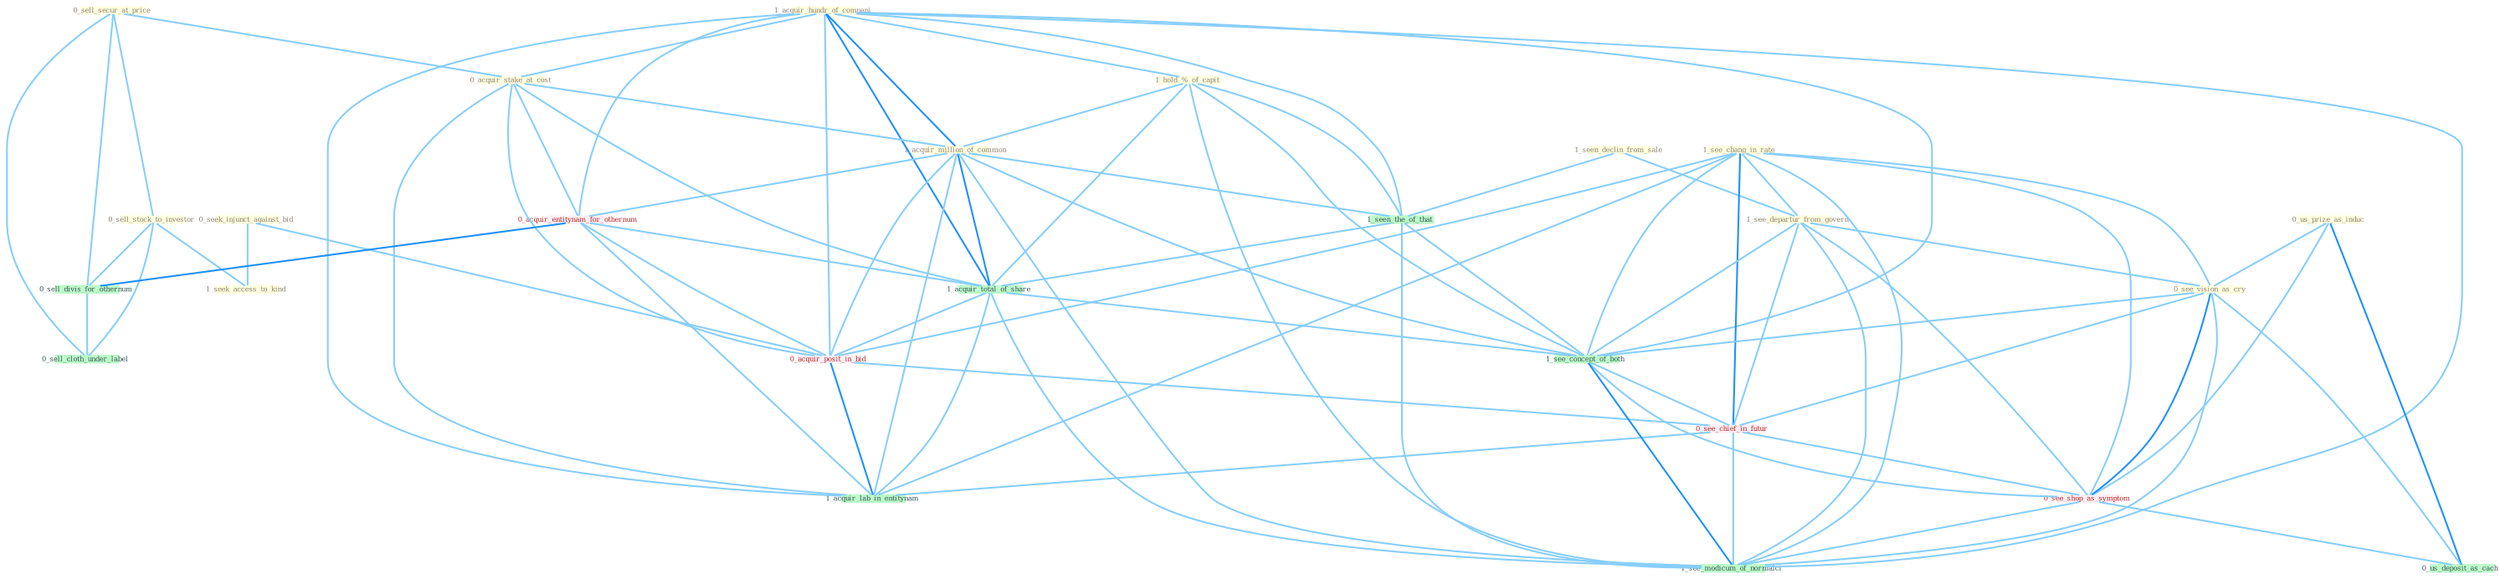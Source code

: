 Graph G{ 
    node
    [shape=polygon,style=filled,width=.5,height=.06,color="#BDFCC9",fixedsize=true,fontsize=4,
    fontcolor="#2f4f4f"];
    {node
    [color="#ffffe0", fontcolor="#8b7d6b"] "0_sell_secur_at_price " "1_seen_declin_from_sale " "1_acquir_hundr_of_compani " "0_seek_injunct_against_bid " "1_hold_%_of_capit " "0_sell_stock_to_investor " "0_us_prize_as_induc " "0_acquir_stake_at_cost " "1_seek_access_to_kind " "1_see_chang_in_rate " "1_acquir_million_of_common " "1_see_departur_from_govern " "0_see_vision_as_cry "}
{node [color="#fff0f5", fontcolor="#b22222"] "0_acquir_entitynam_for_othernum " "0_acquir_posit_in_bid " "0_see_chief_in_futur " "0_see_shop_as_symptom "}
edge [color="#B0E2FF"];

	"0_sell_secur_at_price " -- "0_sell_stock_to_investor " [w="1", color="#87cefa" ];
	"0_sell_secur_at_price " -- "0_acquir_stake_at_cost " [w="1", color="#87cefa" ];
	"0_sell_secur_at_price " -- "0_sell_divis_for_othernum " [w="1", color="#87cefa" ];
	"0_sell_secur_at_price " -- "0_sell_cloth_under_label " [w="1", color="#87cefa" ];
	"1_seen_declin_from_sale " -- "1_see_departur_from_govern " [w="1", color="#87cefa" ];
	"1_seen_declin_from_sale " -- "1_seen_the_of_that " [w="1", color="#87cefa" ];
	"1_acquir_hundr_of_compani " -- "1_hold_%_of_capit " [w="1", color="#87cefa" ];
	"1_acquir_hundr_of_compani " -- "0_acquir_stake_at_cost " [w="1", color="#87cefa" ];
	"1_acquir_hundr_of_compani " -- "1_acquir_million_of_common " [w="2", color="#1e90ff" , len=0.8];
	"1_acquir_hundr_of_compani " -- "0_acquir_entitynam_for_othernum " [w="1", color="#87cefa" ];
	"1_acquir_hundr_of_compani " -- "1_seen_the_of_that " [w="1", color="#87cefa" ];
	"1_acquir_hundr_of_compani " -- "1_acquir_total_of_share " [w="2", color="#1e90ff" , len=0.8];
	"1_acquir_hundr_of_compani " -- "0_acquir_posit_in_bid " [w="1", color="#87cefa" ];
	"1_acquir_hundr_of_compani " -- "1_see_concept_of_both " [w="1", color="#87cefa" ];
	"1_acquir_hundr_of_compani " -- "1_acquir_lab_in_entitynam " [w="1", color="#87cefa" ];
	"1_acquir_hundr_of_compani " -- "1_see_modicum_of_normalci " [w="1", color="#87cefa" ];
	"0_seek_injunct_against_bid " -- "1_seek_access_to_kind " [w="1", color="#87cefa" ];
	"0_seek_injunct_against_bid " -- "0_acquir_posit_in_bid " [w="1", color="#87cefa" ];
	"1_hold_%_of_capit " -- "1_acquir_million_of_common " [w="1", color="#87cefa" ];
	"1_hold_%_of_capit " -- "1_seen_the_of_that " [w="1", color="#87cefa" ];
	"1_hold_%_of_capit " -- "1_acquir_total_of_share " [w="1", color="#87cefa" ];
	"1_hold_%_of_capit " -- "1_see_concept_of_both " [w="1", color="#87cefa" ];
	"1_hold_%_of_capit " -- "1_see_modicum_of_normalci " [w="1", color="#87cefa" ];
	"0_sell_stock_to_investor " -- "1_seek_access_to_kind " [w="1", color="#87cefa" ];
	"0_sell_stock_to_investor " -- "0_sell_divis_for_othernum " [w="1", color="#87cefa" ];
	"0_sell_stock_to_investor " -- "0_sell_cloth_under_label " [w="1", color="#87cefa" ];
	"0_us_prize_as_induc " -- "0_see_vision_as_cry " [w="1", color="#87cefa" ];
	"0_us_prize_as_induc " -- "0_see_shop_as_symptom " [w="1", color="#87cefa" ];
	"0_us_prize_as_induc " -- "0_us_deposit_as_cach " [w="2", color="#1e90ff" , len=0.8];
	"0_acquir_stake_at_cost " -- "1_acquir_million_of_common " [w="1", color="#87cefa" ];
	"0_acquir_stake_at_cost " -- "0_acquir_entitynam_for_othernum " [w="1", color="#87cefa" ];
	"0_acquir_stake_at_cost " -- "1_acquir_total_of_share " [w="1", color="#87cefa" ];
	"0_acquir_stake_at_cost " -- "0_acquir_posit_in_bid " [w="1", color="#87cefa" ];
	"0_acquir_stake_at_cost " -- "1_acquir_lab_in_entitynam " [w="1", color="#87cefa" ];
	"1_see_chang_in_rate " -- "1_see_departur_from_govern " [w="1", color="#87cefa" ];
	"1_see_chang_in_rate " -- "0_see_vision_as_cry " [w="1", color="#87cefa" ];
	"1_see_chang_in_rate " -- "0_acquir_posit_in_bid " [w="1", color="#87cefa" ];
	"1_see_chang_in_rate " -- "1_see_concept_of_both " [w="1", color="#87cefa" ];
	"1_see_chang_in_rate " -- "0_see_chief_in_futur " [w="2", color="#1e90ff" , len=0.8];
	"1_see_chang_in_rate " -- "0_see_shop_as_symptom " [w="1", color="#87cefa" ];
	"1_see_chang_in_rate " -- "1_acquir_lab_in_entitynam " [w="1", color="#87cefa" ];
	"1_see_chang_in_rate " -- "1_see_modicum_of_normalci " [w="1", color="#87cefa" ];
	"1_acquir_million_of_common " -- "0_acquir_entitynam_for_othernum " [w="1", color="#87cefa" ];
	"1_acquir_million_of_common " -- "1_seen_the_of_that " [w="1", color="#87cefa" ];
	"1_acquir_million_of_common " -- "1_acquir_total_of_share " [w="2", color="#1e90ff" , len=0.8];
	"1_acquir_million_of_common " -- "0_acquir_posit_in_bid " [w="1", color="#87cefa" ];
	"1_acquir_million_of_common " -- "1_see_concept_of_both " [w="1", color="#87cefa" ];
	"1_acquir_million_of_common " -- "1_acquir_lab_in_entitynam " [w="1", color="#87cefa" ];
	"1_acquir_million_of_common " -- "1_see_modicum_of_normalci " [w="1", color="#87cefa" ];
	"1_see_departur_from_govern " -- "0_see_vision_as_cry " [w="1", color="#87cefa" ];
	"1_see_departur_from_govern " -- "1_see_concept_of_both " [w="1", color="#87cefa" ];
	"1_see_departur_from_govern " -- "0_see_chief_in_futur " [w="1", color="#87cefa" ];
	"1_see_departur_from_govern " -- "0_see_shop_as_symptom " [w="1", color="#87cefa" ];
	"1_see_departur_from_govern " -- "1_see_modicum_of_normalci " [w="1", color="#87cefa" ];
	"0_see_vision_as_cry " -- "1_see_concept_of_both " [w="1", color="#87cefa" ];
	"0_see_vision_as_cry " -- "0_see_chief_in_futur " [w="1", color="#87cefa" ];
	"0_see_vision_as_cry " -- "0_see_shop_as_symptom " [w="2", color="#1e90ff" , len=0.8];
	"0_see_vision_as_cry " -- "0_us_deposit_as_cach " [w="1", color="#87cefa" ];
	"0_see_vision_as_cry " -- "1_see_modicum_of_normalci " [w="1", color="#87cefa" ];
	"0_acquir_entitynam_for_othernum " -- "0_sell_divis_for_othernum " [w="2", color="#1e90ff" , len=0.8];
	"0_acquir_entitynam_for_othernum " -- "1_acquir_total_of_share " [w="1", color="#87cefa" ];
	"0_acquir_entitynam_for_othernum " -- "0_acquir_posit_in_bid " [w="1", color="#87cefa" ];
	"0_acquir_entitynam_for_othernum " -- "1_acquir_lab_in_entitynam " [w="1", color="#87cefa" ];
	"1_seen_the_of_that " -- "1_acquir_total_of_share " [w="1", color="#87cefa" ];
	"1_seen_the_of_that " -- "1_see_concept_of_both " [w="1", color="#87cefa" ];
	"1_seen_the_of_that " -- "1_see_modicum_of_normalci " [w="1", color="#87cefa" ];
	"0_sell_divis_for_othernum " -- "0_sell_cloth_under_label " [w="1", color="#87cefa" ];
	"1_acquir_total_of_share " -- "0_acquir_posit_in_bid " [w="1", color="#87cefa" ];
	"1_acquir_total_of_share " -- "1_see_concept_of_both " [w="1", color="#87cefa" ];
	"1_acquir_total_of_share " -- "1_acquir_lab_in_entitynam " [w="1", color="#87cefa" ];
	"1_acquir_total_of_share " -- "1_see_modicum_of_normalci " [w="1", color="#87cefa" ];
	"0_acquir_posit_in_bid " -- "0_see_chief_in_futur " [w="1", color="#87cefa" ];
	"0_acquir_posit_in_bid " -- "1_acquir_lab_in_entitynam " [w="2", color="#1e90ff" , len=0.8];
	"1_see_concept_of_both " -- "0_see_chief_in_futur " [w="1", color="#87cefa" ];
	"1_see_concept_of_both " -- "0_see_shop_as_symptom " [w="1", color="#87cefa" ];
	"1_see_concept_of_both " -- "1_see_modicum_of_normalci " [w="2", color="#1e90ff" , len=0.8];
	"0_see_chief_in_futur " -- "0_see_shop_as_symptom " [w="1", color="#87cefa" ];
	"0_see_chief_in_futur " -- "1_acquir_lab_in_entitynam " [w="1", color="#87cefa" ];
	"0_see_chief_in_futur " -- "1_see_modicum_of_normalci " [w="1", color="#87cefa" ];
	"0_see_shop_as_symptom " -- "0_us_deposit_as_cach " [w="1", color="#87cefa" ];
	"0_see_shop_as_symptom " -- "1_see_modicum_of_normalci " [w="1", color="#87cefa" ];
}